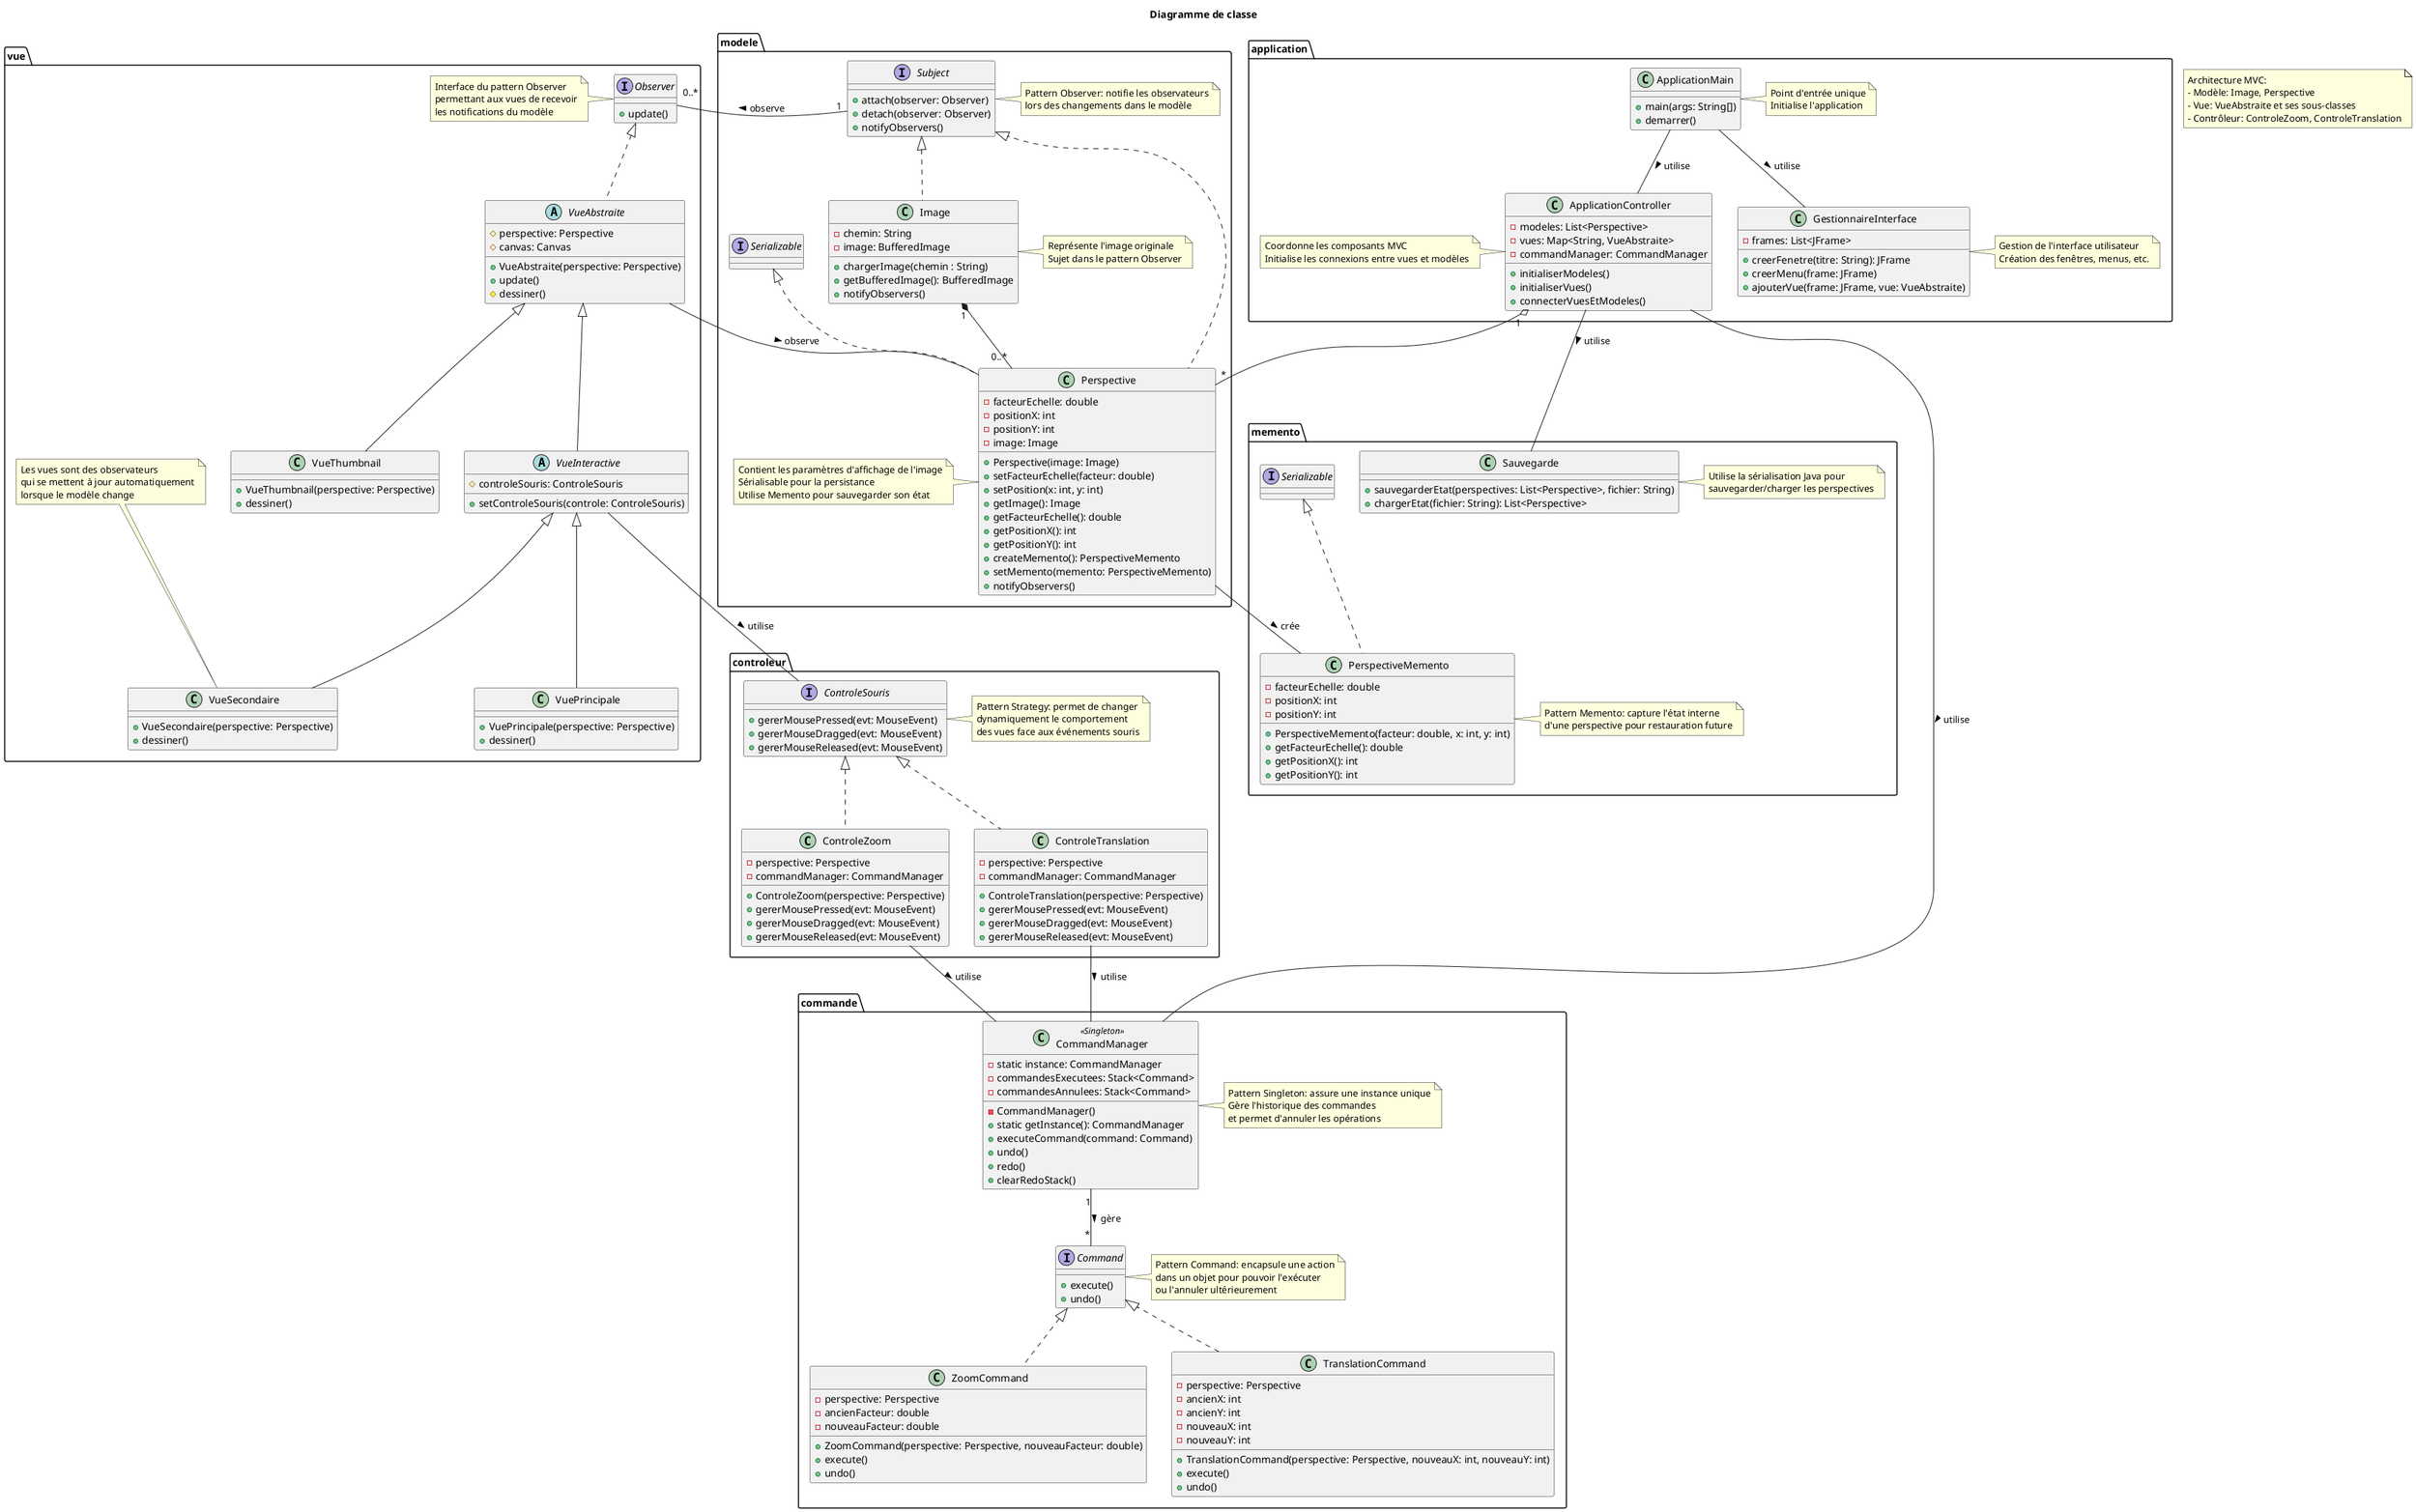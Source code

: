 @startuml
'Architecture MVC avec patrons de conception
title Diagramme de classe

package "modele" {
  class Image implements Subject {
    -chemin: String
    -image: BufferedImage
    +chargerImage(chemin : String)
    +getBufferedImage(): BufferedImage
    +notifyObservers()
  }
  note right of Image
    Représente l'image originale
    Sujet dans le pattern Observer
  endnote

  class Perspective implements Subject, Serializable {
    -facteurEchelle: double
    -positionX: int
    -positionY: int
    -image: Image
    +Perspective(image: Image)
    +setFacteurEchelle(facteur: double)
    +setPosition(x: int, y: int)
    +getImage(): Image
    +getFacteurEchelle(): double
    +getPositionX(): int
    +getPositionY(): int
    +createMemento(): PerspectiveMemento
    +setMemento(memento: PerspectiveMemento)
    +notifyObservers()
  }
  note left of Perspective
    Contient les paramètres d'affichage de l'image
    Sérialisable pour la persistance
    Utilise Memento pour sauvegarder son état
  endnote

  interface Subject {
    +attach(observer: Observer)
    +detach(observer: Observer)
    +notifyObservers()
  }
  note right of Subject
    Pattern Observer: notifie les observateurs
    lors des changements dans le modèle
  endnote
}

package "vue" {
  interface Observer {
    +update()
  }
  note left of Observer
    Interface du pattern Observer
    permettant aux vues de recevoir
    les notifications du modèle
  endnote

  abstract class VueAbstraite implements Observer {
    #perspective: Perspective
    #canvas: Canvas
    +VueAbstraite(perspective: Perspective)
    +update()
    #dessiner()
  }

  class VueThumbnail extends VueAbstraite {
    +VueThumbnail(perspective: Perspective)
    +dessiner()
  }

  abstract class VueInteractive extends VueAbstraite {
    #controleSouris: ControleSouris
    +setControleSouris(controle: ControleSouris)
  }

  class VuePrincipale extends VueInteractive {
    +VuePrincipale(perspective: Perspective)
    +dessiner()
  }

  class VueSecondaire extends VueInteractive {
    +VueSecondaire(perspective: Perspective)
    +dessiner()
  }
  note top of VueSecondaire
    Les vues sont des observateurs
    qui se mettent à jour automatiquement
    lorsque le modèle change
  endnote
}

package "controleur" {
  interface ControleSouris {
    +gererMousePressed(evt: MouseEvent)
    +gererMouseDragged(evt: MouseEvent)
    +gererMouseReleased(evt: MouseEvent)
  }
  note right of ControleSouris
    Pattern Strategy: permet de changer
    dynamiquement le comportement
    des vues face aux événements souris
  endnote

  class ControleZoom {
    -perspective: Perspective
    -commandManager: CommandManager
    +ControleZoom(perspective: Perspective)
    +gererMousePressed(evt: MouseEvent)
    +gererMouseDragged(evt: MouseEvent)
    +gererMouseReleased(evt: MouseEvent)
  }

  class ControleTranslation {
    -perspective: Perspective
    -commandManager: CommandManager
    +ControleTranslation(perspective: Perspective)
    +gererMousePressed(evt: MouseEvent)
    +gererMouseDragged(evt: MouseEvent)
    +gererMouseReleased(evt: MouseEvent)
  }
}

package "commande" {
  interface Command {
    +execute()
    +undo()
  }
  note right of Command
    Pattern Command: encapsule une action
    dans un objet pour pouvoir l'exécuter
    ou l'annuler ultérieurement
  endnote

  class ZoomCommand implements Command {
    -perspective: Perspective
    -ancienFacteur: double
    -nouveauFacteur: double
    +ZoomCommand(perspective: Perspective, nouveauFacteur: double)
    +execute()
    +undo()
  }

  class TranslationCommand implements Command {
    -perspective: Perspective
    -ancienX: int
    -ancienY: int
    -nouveauX: int
    -nouveauY: int
    +TranslationCommand(perspective: Perspective, nouveauX: int, nouveauY: int)
    +execute()
    +undo()
  }

  class CommandManager << Singleton >> {
    -static instance: CommandManager
    -commandesExecutees: Stack<Command>
    -commandesAnnulees: Stack<Command>
    -CommandManager()
    +static getInstance(): CommandManager
    +executeCommand(command: Command)
    +undo()
    +redo()
    +clearRedoStack()
  }
  note right of CommandManager
    Pattern Singleton: assure une instance unique
    Gère l'historique des commandes
    et permet d'annuler les opérations
  endnote
}

package "memento" {
  class PerspectiveMemento implements Serializable {
    -facteurEchelle: double
    -positionX: int
    -positionY: int
    +PerspectiveMemento(facteur: double, x: int, y: int)
    +getFacteurEchelle(): double
    +getPositionX(): int
    +getPositionY(): int
  }
  note right of PerspectiveMemento
    Pattern Memento: capture l'état interne
    d'une perspective pour restauration future
  endnote

  class Sauvegarde {
    +sauvegarderEtat(perspectives: List<Perspective>, fichier: String)
    +chargerEtat(fichier: String): List<Perspective>
  }
  note right of Sauvegarde
    Utilise la sérialisation Java pour
    sauvegarder/charger les perspectives
  endnote
}

package "application" {
  class ApplicationMain {
    +main(args: String[])
    +demarrer()
  }
  note right of ApplicationMain
    Point d'entrée unique
    Initialise l'application
  endnote

  class ApplicationController {
    -modeles: List<Perspective>
    -vues: Map<String, VueAbstraite>
    -commandManager: CommandManager
    +initialiserModeles()
    +initialiserVues()
    +connecterVuesEtModeles()
  }
  note left of ApplicationController
    Coordonne les composants MVC
    Initialise les connexions entre vues et modèles
  endnote

  class GestionnaireInterface {
    -frames: List<JFrame>
    +creerFenetre(titre: String): JFrame
    +creerMenu(frame: JFrame)
    +ajouterVue(frame: JFrame, vue: VueAbstraite)
  }
  note right of GestionnaireInterface
    Gestion de l'interface utilisateur
    Création des fenêtres, menus, etc.
  endnote
}

' Relations
Subject "1" -- "0..*" Observer : observe >
Image "1" *-- "0..*" Perspective
Perspective -- PerspectiveMemento : crée >

' Nouvelles relations pour VueAbstraite
VueAbstraite -- Perspective : observe >
VueInteractive -- ControleSouris : utilise >

' Relations de contrôleur
ControleSouris <|.. ControleZoom
ControleSouris <|.. ControleTranslation
CommandManager "1" -- "*" Command : gère >
ControleZoom -- CommandManager : utilise >
ControleTranslation -- CommandManager : utilise >

' Relations d'application
ApplicationController -- Sauvegarde : utilise >
ApplicationController -- CommandManager : utilise >
ApplicationController "1" o-- "*" Perspective
ApplicationMain -- ApplicationController : utilise >
ApplicationMain -- GestionnaireInterface : utilise >
note "Architecture MVC:\n- Modèle: Image, Perspective\n- Vue: VueAbstraite et ses sous-classes\n- Contrôleur: ControleZoom, ControleTranslation" as N1
@enduml
